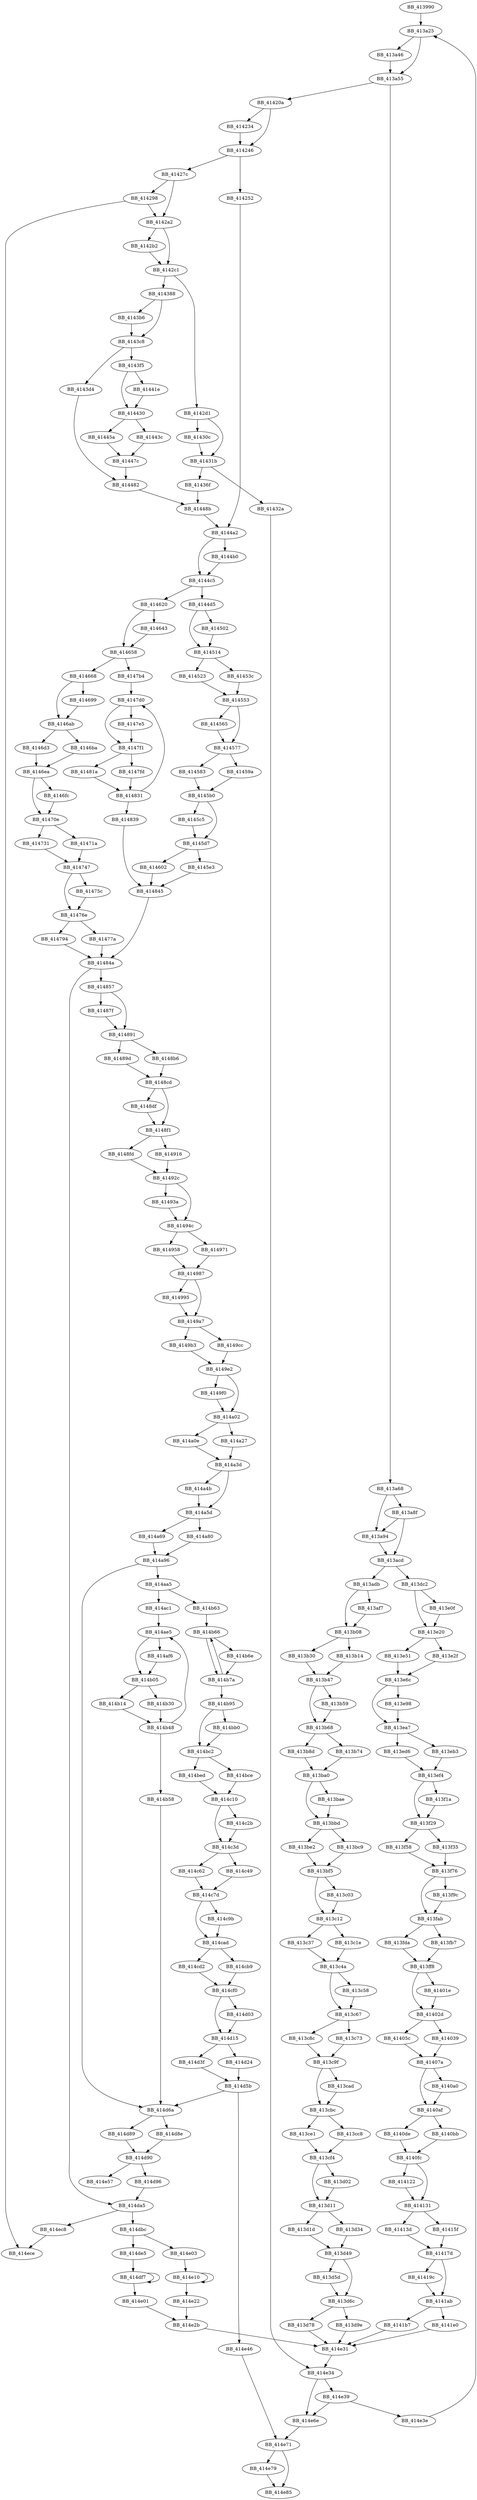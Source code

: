 DiGraph sub_413990{
BB_413990->BB_413a25
BB_413a25->BB_413a46
BB_413a25->BB_413a55
BB_413a46->BB_413a55
BB_413a55->BB_413a68
BB_413a55->BB_41420a
BB_413a68->BB_413a8f
BB_413a68->BB_413a94
BB_413a8f->BB_413a94
BB_413a8f->BB_413acd
BB_413a94->BB_413acd
BB_413acd->BB_413adb
BB_413acd->BB_413dc2
BB_413adb->BB_413af7
BB_413adb->BB_413b08
BB_413af7->BB_413b08
BB_413b08->BB_413b14
BB_413b08->BB_413b30
BB_413b14->BB_413b47
BB_413b30->BB_413b47
BB_413b47->BB_413b59
BB_413b47->BB_413b68
BB_413b59->BB_413b68
BB_413b68->BB_413b74
BB_413b68->BB_413b8d
BB_413b74->BB_413ba0
BB_413b8d->BB_413ba0
BB_413ba0->BB_413bae
BB_413ba0->BB_413bbd
BB_413bae->BB_413bbd
BB_413bbd->BB_413bc9
BB_413bbd->BB_413be2
BB_413bc9->BB_413bf5
BB_413be2->BB_413bf5
BB_413bf5->BB_413c03
BB_413bf5->BB_413c12
BB_413c03->BB_413c12
BB_413c12->BB_413c1e
BB_413c12->BB_413c37
BB_413c1e->BB_413c4a
BB_413c37->BB_413c4a
BB_413c4a->BB_413c58
BB_413c4a->BB_413c67
BB_413c58->BB_413c67
BB_413c67->BB_413c73
BB_413c67->BB_413c8c
BB_413c73->BB_413c9f
BB_413c8c->BB_413c9f
BB_413c9f->BB_413cad
BB_413c9f->BB_413cbc
BB_413cad->BB_413cbc
BB_413cbc->BB_413cc8
BB_413cbc->BB_413ce1
BB_413cc8->BB_413cf4
BB_413ce1->BB_413cf4
BB_413cf4->BB_413d02
BB_413cf4->BB_413d11
BB_413d02->BB_413d11
BB_413d11->BB_413d1d
BB_413d11->BB_413d34
BB_413d1d->BB_413d49
BB_413d34->BB_413d49
BB_413d49->BB_413d5d
BB_413d49->BB_413d6c
BB_413d5d->BB_413d6c
BB_413d6c->BB_413d78
BB_413d6c->BB_413d9e
BB_413d78->BB_414e31
BB_413d9e->BB_414e31
BB_413dc2->BB_413e0f
BB_413dc2->BB_413e20
BB_413e0f->BB_413e20
BB_413e20->BB_413e2f
BB_413e20->BB_413e51
BB_413e2f->BB_413e6c
BB_413e51->BB_413e6c
BB_413e6c->BB_413e98
BB_413e6c->BB_413ea7
BB_413e98->BB_413ea7
BB_413ea7->BB_413eb3
BB_413ea7->BB_413ed6
BB_413eb3->BB_413ef4
BB_413ed6->BB_413ef4
BB_413ef4->BB_413f1a
BB_413ef4->BB_413f29
BB_413f1a->BB_413f29
BB_413f29->BB_413f35
BB_413f29->BB_413f58
BB_413f35->BB_413f76
BB_413f58->BB_413f76
BB_413f76->BB_413f9c
BB_413f76->BB_413fab
BB_413f9c->BB_413fab
BB_413fab->BB_413fb7
BB_413fab->BB_413fda
BB_413fb7->BB_413ff8
BB_413fda->BB_413ff8
BB_413ff8->BB_41401e
BB_413ff8->BB_41402d
BB_41401e->BB_41402d
BB_41402d->BB_414039
BB_41402d->BB_41405c
BB_414039->BB_41407a
BB_41405c->BB_41407a
BB_41407a->BB_4140a0
BB_41407a->BB_4140af
BB_4140a0->BB_4140af
BB_4140af->BB_4140bb
BB_4140af->BB_4140de
BB_4140bb->BB_4140fc
BB_4140de->BB_4140fc
BB_4140fc->BB_414122
BB_4140fc->BB_414131
BB_414122->BB_414131
BB_414131->BB_41413d
BB_414131->BB_41415f
BB_41413d->BB_41417d
BB_41415f->BB_41417d
BB_41417d->BB_41419c
BB_41417d->BB_4141ab
BB_41419c->BB_4141ab
BB_4141ab->BB_4141b7
BB_4141ab->BB_4141e0
BB_4141b7->BB_414e31
BB_4141e0->BB_414e31
BB_41420a->BB_414234
BB_41420a->BB_414246
BB_414234->BB_414246
BB_414246->BB_414252
BB_414246->BB_41427c
BB_414252->BB_4144a2
BB_41427c->BB_414298
BB_41427c->BB_4142a2
BB_414298->BB_4142a2
BB_414298->BB_414ece
BB_4142a2->BB_4142b2
BB_4142a2->BB_4142c1
BB_4142b2->BB_4142c1
BB_4142c1->BB_4142d1
BB_4142c1->BB_414388
BB_4142d1->BB_41430c
BB_4142d1->BB_41431b
BB_41430c->BB_41431b
BB_41431b->BB_41432a
BB_41431b->BB_41436f
BB_41432a->BB_414e34
BB_41436f->BB_41448b
BB_414388->BB_4143b6
BB_414388->BB_4143c8
BB_4143b6->BB_4143c8
BB_4143c8->BB_4143d4
BB_4143c8->BB_4143f5
BB_4143d4->BB_414482
BB_4143f5->BB_41441e
BB_4143f5->BB_414430
BB_41441e->BB_414430
BB_414430->BB_41443c
BB_414430->BB_41445a
BB_41443c->BB_41447c
BB_41445a->BB_41447c
BB_41447c->BB_414482
BB_414482->BB_41448b
BB_41448b->BB_4144a2
BB_4144a2->BB_4144b0
BB_4144a2->BB_4144c5
BB_4144b0->BB_4144c5
BB_4144c5->BB_4144d5
BB_4144c5->BB_414620
BB_4144d5->BB_414502
BB_4144d5->BB_414514
BB_414502->BB_414514
BB_414514->BB_414523
BB_414514->BB_41453c
BB_414523->BB_414553
BB_41453c->BB_414553
BB_414553->BB_414565
BB_414553->BB_414577
BB_414565->BB_414577
BB_414577->BB_414583
BB_414577->BB_41459a
BB_414583->BB_4145b0
BB_41459a->BB_4145b0
BB_4145b0->BB_4145c5
BB_4145b0->BB_4145d7
BB_4145c5->BB_4145d7
BB_4145d7->BB_4145e3
BB_4145d7->BB_414602
BB_4145e3->BB_414845
BB_414602->BB_414845
BB_414620->BB_414643
BB_414620->BB_414658
BB_414643->BB_414658
BB_414658->BB_414668
BB_414658->BB_4147b4
BB_414668->BB_414699
BB_414668->BB_4146ab
BB_414699->BB_4146ab
BB_4146ab->BB_4146ba
BB_4146ab->BB_4146d3
BB_4146ba->BB_4146ea
BB_4146d3->BB_4146ea
BB_4146ea->BB_4146fc
BB_4146ea->BB_41470e
BB_4146fc->BB_41470e
BB_41470e->BB_41471a
BB_41470e->BB_414731
BB_41471a->BB_414747
BB_414731->BB_414747
BB_414747->BB_41475c
BB_414747->BB_41476e
BB_41475c->BB_41476e
BB_41476e->BB_41477a
BB_41476e->BB_414794
BB_41477a->BB_41484a
BB_414794->BB_41484a
BB_4147b4->BB_4147d0
BB_4147d0->BB_4147e5
BB_4147d0->BB_4147f1
BB_4147e5->BB_4147f1
BB_4147f1->BB_4147fd
BB_4147f1->BB_41481a
BB_4147fd->BB_414831
BB_41481a->BB_414831
BB_414831->BB_4147d0
BB_414831->BB_414839
BB_414839->BB_414845
BB_414845->BB_41484a
BB_41484a->BB_414857
BB_41484a->BB_414da5
BB_414857->BB_41487f
BB_414857->BB_414891
BB_41487f->BB_414891
BB_414891->BB_41489d
BB_414891->BB_4148b6
BB_41489d->BB_4148cd
BB_4148b6->BB_4148cd
BB_4148cd->BB_4148df
BB_4148cd->BB_4148f1
BB_4148df->BB_4148f1
BB_4148f1->BB_4148fd
BB_4148f1->BB_414916
BB_4148fd->BB_41492c
BB_414916->BB_41492c
BB_41492c->BB_41493a
BB_41492c->BB_41494c
BB_41493a->BB_41494c
BB_41494c->BB_414958
BB_41494c->BB_414971
BB_414958->BB_414987
BB_414971->BB_414987
BB_414987->BB_414995
BB_414987->BB_4149a7
BB_414995->BB_4149a7
BB_4149a7->BB_4149b3
BB_4149a7->BB_4149cc
BB_4149b3->BB_4149e2
BB_4149cc->BB_4149e2
BB_4149e2->BB_4149f0
BB_4149e2->BB_414a02
BB_4149f0->BB_414a02
BB_414a02->BB_414a0e
BB_414a02->BB_414a27
BB_414a0e->BB_414a3d
BB_414a27->BB_414a3d
BB_414a3d->BB_414a4b
BB_414a3d->BB_414a5d
BB_414a4b->BB_414a5d
BB_414a5d->BB_414a69
BB_414a5d->BB_414a80
BB_414a69->BB_414a96
BB_414a80->BB_414a96
BB_414a96->BB_414aa5
BB_414a96->BB_414d6a
BB_414aa5->BB_414ac1
BB_414aa5->BB_414b63
BB_414ac1->BB_414ae5
BB_414ae5->BB_414af6
BB_414ae5->BB_414b05
BB_414af6->BB_414b05
BB_414b05->BB_414b14
BB_414b05->BB_414b30
BB_414b14->BB_414b48
BB_414b30->BB_414b48
BB_414b48->BB_414ae5
BB_414b48->BB_414b58
BB_414b58->BB_414d6a
BB_414b63->BB_414b66
BB_414b66->BB_414b6e
BB_414b66->BB_414b7a
BB_414b6e->BB_414b7a
BB_414b7a->BB_414b66
BB_414b7a->BB_414b95
BB_414b95->BB_414bb0
BB_414b95->BB_414bc2
BB_414bb0->BB_414bc2
BB_414bc2->BB_414bce
BB_414bc2->BB_414bed
BB_414bce->BB_414c10
BB_414bed->BB_414c10
BB_414c10->BB_414c2b
BB_414c10->BB_414c3d
BB_414c2b->BB_414c3d
BB_414c3d->BB_414c49
BB_414c3d->BB_414c62
BB_414c49->BB_414c7d
BB_414c62->BB_414c7d
BB_414c7d->BB_414c9b
BB_414c7d->BB_414cad
BB_414c9b->BB_414cad
BB_414cad->BB_414cb9
BB_414cad->BB_414cd2
BB_414cb9->BB_414cf0
BB_414cd2->BB_414cf0
BB_414cf0->BB_414d03
BB_414cf0->BB_414d15
BB_414d03->BB_414d15
BB_414d15->BB_414d24
BB_414d15->BB_414d3f
BB_414d24->BB_414d5b
BB_414d3f->BB_414d5b
BB_414d5b->BB_414d6a
BB_414d5b->BB_414e46
BB_414d6a->BB_414d89
BB_414d6a->BB_414d8e
BB_414d89->BB_414d90
BB_414d8e->BB_414d90
BB_414d90->BB_414d96
BB_414d90->BB_414e57
BB_414d96->BB_414da5
BB_414da5->BB_414dbc
BB_414da5->BB_414ec8
BB_414dbc->BB_414de5
BB_414dbc->BB_414e03
BB_414de5->BB_414df7
BB_414df7->BB_414df7
BB_414df7->BB_414e01
BB_414e01->BB_414e2b
BB_414e03->BB_414e10
BB_414e10->BB_414e10
BB_414e10->BB_414e22
BB_414e22->BB_414e2b
BB_414e2b->BB_414e31
BB_414e31->BB_414e34
BB_414e34->BB_414e39
BB_414e34->BB_414e6e
BB_414e39->BB_414e3e
BB_414e39->BB_414e6e
BB_414e3e->BB_413a25
BB_414e46->BB_414e71
BB_414e6e->BB_414e71
BB_414e71->BB_414e79
BB_414e71->BB_414e85
BB_414e79->BB_414e85
BB_414ec8->BB_414ece
}
